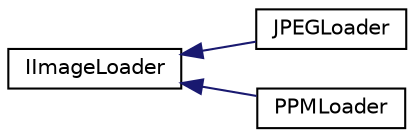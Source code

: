 digraph "Graphical Class Hierarchy"
{
 // LATEX_PDF_SIZE
  edge [fontname="Helvetica",fontsize="10",labelfontname="Helvetica",labelfontsize="10"];
  node [fontname="Helvetica",fontsize="10",shape=record];
  rankdir="LR";
  Node0 [label="IImageLoader",height=0.2,width=0.4,color="black", fillcolor="white", style="filled",URL="$classarm__compute_1_1utils_1_1_i_image_loader.xhtml",tooltip="Image loader interface."];
  Node0 -> Node1 [dir="back",color="midnightblue",fontsize="10",style="solid",fontname="Helvetica"];
  Node1 [label="JPEGLoader",height=0.2,width=0.4,color="black", fillcolor="white", style="filled",URL="$classarm__compute_1_1utils_1_1_j_p_e_g_loader.xhtml",tooltip="Class to load the content of a JPEG file into an Image."];
  Node0 -> Node2 [dir="back",color="midnightblue",fontsize="10",style="solid",fontname="Helvetica"];
  Node2 [label="PPMLoader",height=0.2,width=0.4,color="black", fillcolor="white", style="filled",URL="$classarm__compute_1_1utils_1_1_p_p_m_loader.xhtml",tooltip="PPM Image loader concrete implementation."];
}
